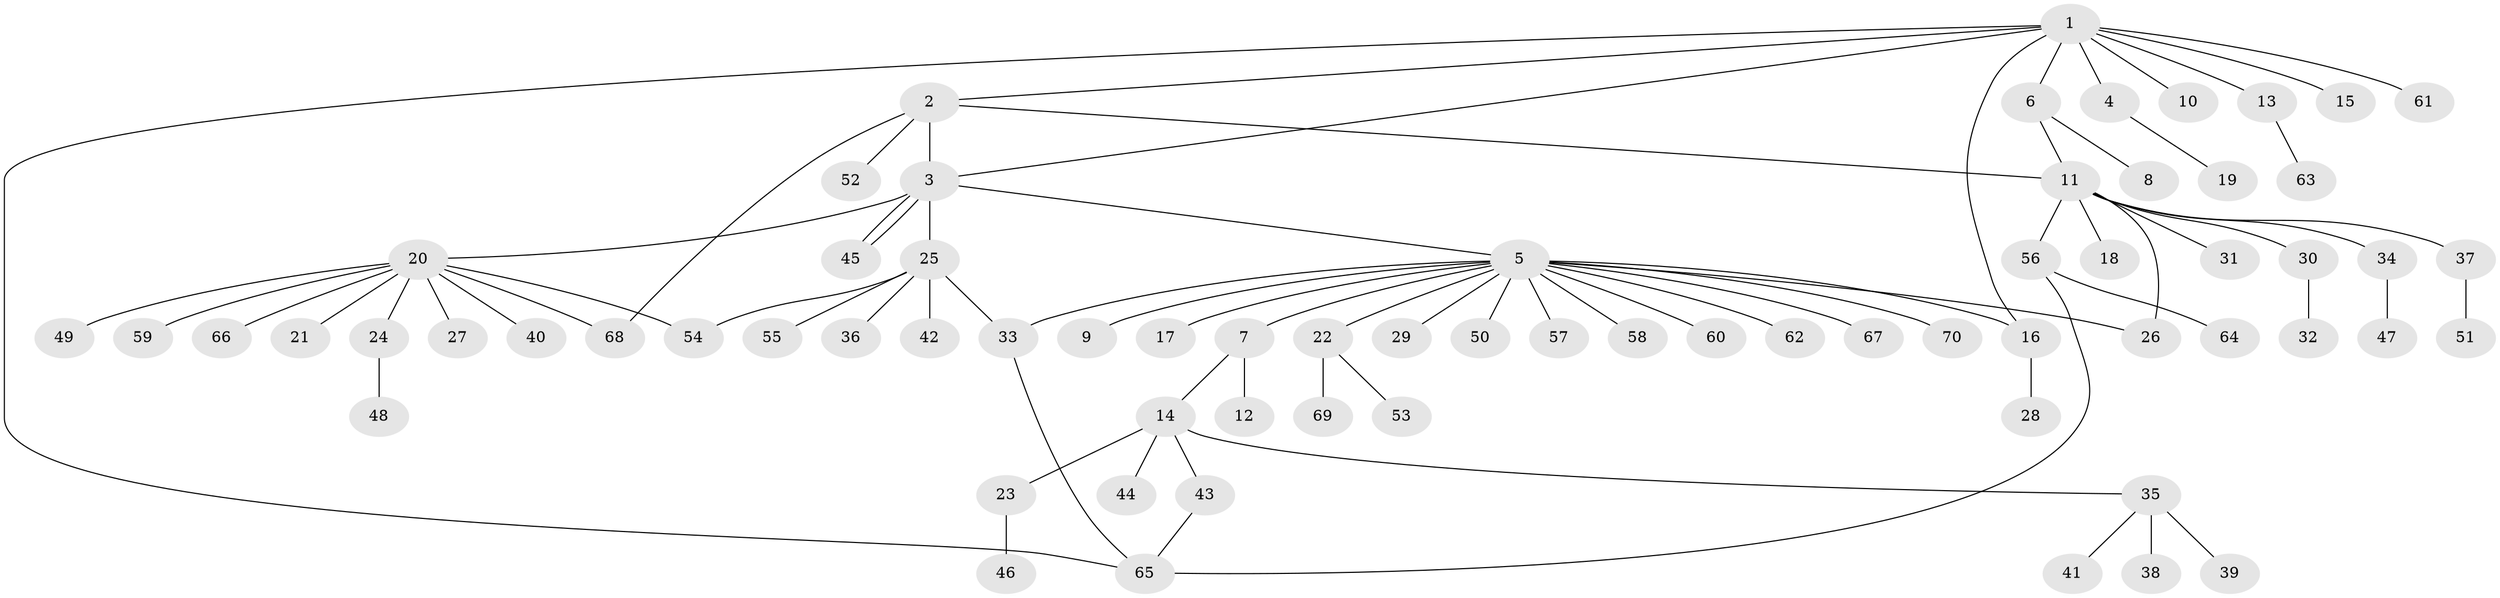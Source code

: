 // Generated by graph-tools (version 1.1) at 2025/14/03/09/25 04:14:37]
// undirected, 70 vertices, 80 edges
graph export_dot {
graph [start="1"]
  node [color=gray90,style=filled];
  1;
  2;
  3;
  4;
  5;
  6;
  7;
  8;
  9;
  10;
  11;
  12;
  13;
  14;
  15;
  16;
  17;
  18;
  19;
  20;
  21;
  22;
  23;
  24;
  25;
  26;
  27;
  28;
  29;
  30;
  31;
  32;
  33;
  34;
  35;
  36;
  37;
  38;
  39;
  40;
  41;
  42;
  43;
  44;
  45;
  46;
  47;
  48;
  49;
  50;
  51;
  52;
  53;
  54;
  55;
  56;
  57;
  58;
  59;
  60;
  61;
  62;
  63;
  64;
  65;
  66;
  67;
  68;
  69;
  70;
  1 -- 2;
  1 -- 3;
  1 -- 4;
  1 -- 6;
  1 -- 10;
  1 -- 13;
  1 -- 15;
  1 -- 16;
  1 -- 61;
  1 -- 65;
  2 -- 3;
  2 -- 11;
  2 -- 52;
  2 -- 68;
  3 -- 5;
  3 -- 20;
  3 -- 25;
  3 -- 45;
  3 -- 45;
  4 -- 19;
  5 -- 7;
  5 -- 9;
  5 -- 16;
  5 -- 17;
  5 -- 22;
  5 -- 26;
  5 -- 29;
  5 -- 33;
  5 -- 50;
  5 -- 57;
  5 -- 58;
  5 -- 60;
  5 -- 62;
  5 -- 67;
  5 -- 70;
  6 -- 8;
  6 -- 11;
  7 -- 12;
  7 -- 14;
  11 -- 18;
  11 -- 26;
  11 -- 30;
  11 -- 31;
  11 -- 34;
  11 -- 37;
  11 -- 56;
  13 -- 63;
  14 -- 23;
  14 -- 35;
  14 -- 43;
  14 -- 44;
  16 -- 28;
  20 -- 21;
  20 -- 24;
  20 -- 27;
  20 -- 40;
  20 -- 49;
  20 -- 54;
  20 -- 59;
  20 -- 66;
  20 -- 68;
  22 -- 53;
  22 -- 69;
  23 -- 46;
  24 -- 48;
  25 -- 33;
  25 -- 36;
  25 -- 42;
  25 -- 54;
  25 -- 55;
  30 -- 32;
  33 -- 65;
  34 -- 47;
  35 -- 38;
  35 -- 39;
  35 -- 41;
  37 -- 51;
  43 -- 65;
  56 -- 64;
  56 -- 65;
}
